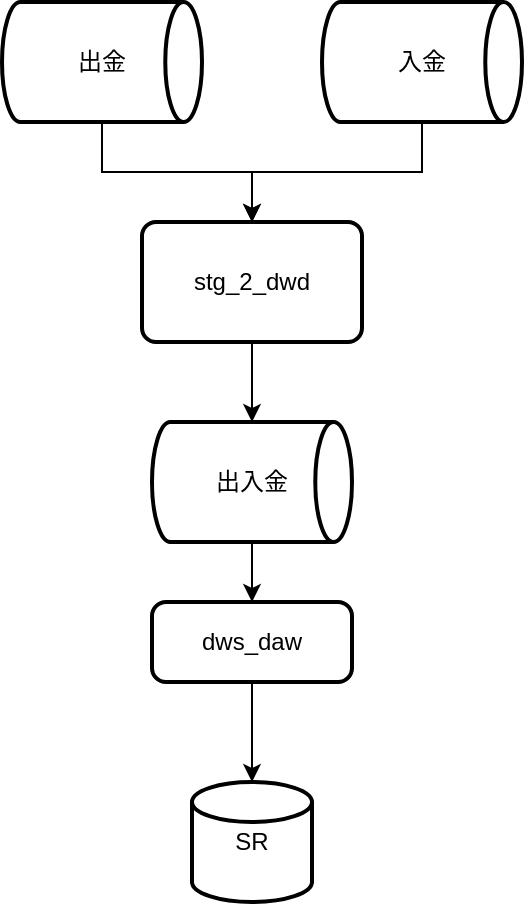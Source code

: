 <mxfile version="24.2.5" type="github">
  <diagram name="第 1 页" id="A4QC9PffuXcLF4Te_ec6">
    <mxGraphModel dx="1242" dy="707" grid="1" gridSize="10" guides="1" tooltips="1" connect="1" arrows="1" fold="1" page="1" pageScale="1" pageWidth="3300" pageHeight="4681" math="0" shadow="0">
      <root>
        <mxCell id="0" />
        <mxCell id="1" parent="0" />
        <mxCell id="5hvjJULBWDArODZxZ9Zy-6" style="edgeStyle=orthogonalEdgeStyle;rounded=0;orthogonalLoop=1;jettySize=auto;html=1;" edge="1" parent="1" source="5hvjJULBWDArODZxZ9Zy-1" target="5hvjJULBWDArODZxZ9Zy-5">
          <mxGeometry relative="1" as="geometry" />
        </mxCell>
        <mxCell id="5hvjJULBWDArODZxZ9Zy-1" value="出金" style="strokeWidth=2;html=1;shape=mxgraph.flowchart.direct_data;whiteSpace=wrap;" vertex="1" parent="1">
          <mxGeometry x="400" y="110" width="100" height="60" as="geometry" />
        </mxCell>
        <mxCell id="5hvjJULBWDArODZxZ9Zy-7" style="edgeStyle=orthogonalEdgeStyle;rounded=0;orthogonalLoop=1;jettySize=auto;html=1;entryX=0.5;entryY=0;entryDx=0;entryDy=0;" edge="1" parent="1" source="5hvjJULBWDArODZxZ9Zy-2" target="5hvjJULBWDArODZxZ9Zy-5">
          <mxGeometry relative="1" as="geometry" />
        </mxCell>
        <mxCell id="5hvjJULBWDArODZxZ9Zy-2" value="入金" style="strokeWidth=2;html=1;shape=mxgraph.flowchart.direct_data;whiteSpace=wrap;" vertex="1" parent="1">
          <mxGeometry x="560" y="110" width="100" height="60" as="geometry" />
        </mxCell>
        <mxCell id="5hvjJULBWDArODZxZ9Zy-5" value="stg_2_dwd" style="rounded=1;whiteSpace=wrap;html=1;absoluteArcSize=1;arcSize=14;strokeWidth=2;" vertex="1" parent="1">
          <mxGeometry x="470" y="220" width="110" height="60" as="geometry" />
        </mxCell>
        <mxCell id="5hvjJULBWDArODZxZ9Zy-11" style="edgeStyle=orthogonalEdgeStyle;rounded=0;orthogonalLoop=1;jettySize=auto;html=1;entryX=0.5;entryY=0;entryDx=0;entryDy=0;" edge="1" parent="1" source="5hvjJULBWDArODZxZ9Zy-8" target="5hvjJULBWDArODZxZ9Zy-10">
          <mxGeometry relative="1" as="geometry" />
        </mxCell>
        <mxCell id="5hvjJULBWDArODZxZ9Zy-8" value="出入金" style="strokeWidth=2;html=1;shape=mxgraph.flowchart.direct_data;whiteSpace=wrap;" vertex="1" parent="1">
          <mxGeometry x="475" y="320" width="100" height="60" as="geometry" />
        </mxCell>
        <mxCell id="5hvjJULBWDArODZxZ9Zy-9" style="edgeStyle=orthogonalEdgeStyle;rounded=0;orthogonalLoop=1;jettySize=auto;html=1;exitX=0.5;exitY=1;exitDx=0;exitDy=0;entryX=0.5;entryY=0;entryDx=0;entryDy=0;entryPerimeter=0;" edge="1" parent="1" source="5hvjJULBWDArODZxZ9Zy-5" target="5hvjJULBWDArODZxZ9Zy-8">
          <mxGeometry relative="1" as="geometry" />
        </mxCell>
        <mxCell id="5hvjJULBWDArODZxZ9Zy-14" style="edgeStyle=orthogonalEdgeStyle;rounded=0;orthogonalLoop=1;jettySize=auto;html=1;" edge="1" parent="1" source="5hvjJULBWDArODZxZ9Zy-10" target="5hvjJULBWDArODZxZ9Zy-12">
          <mxGeometry relative="1" as="geometry" />
        </mxCell>
        <mxCell id="5hvjJULBWDArODZxZ9Zy-10" value="dws_daw" style="rounded=1;whiteSpace=wrap;html=1;absoluteArcSize=1;arcSize=14;strokeWidth=2;" vertex="1" parent="1">
          <mxGeometry x="475" y="410" width="100" height="40" as="geometry" />
        </mxCell>
        <mxCell id="5hvjJULBWDArODZxZ9Zy-12" value="SR" style="strokeWidth=2;html=1;shape=mxgraph.flowchart.database;whiteSpace=wrap;" vertex="1" parent="1">
          <mxGeometry x="495" y="500" width="60" height="60" as="geometry" />
        </mxCell>
      </root>
    </mxGraphModel>
  </diagram>
</mxfile>
